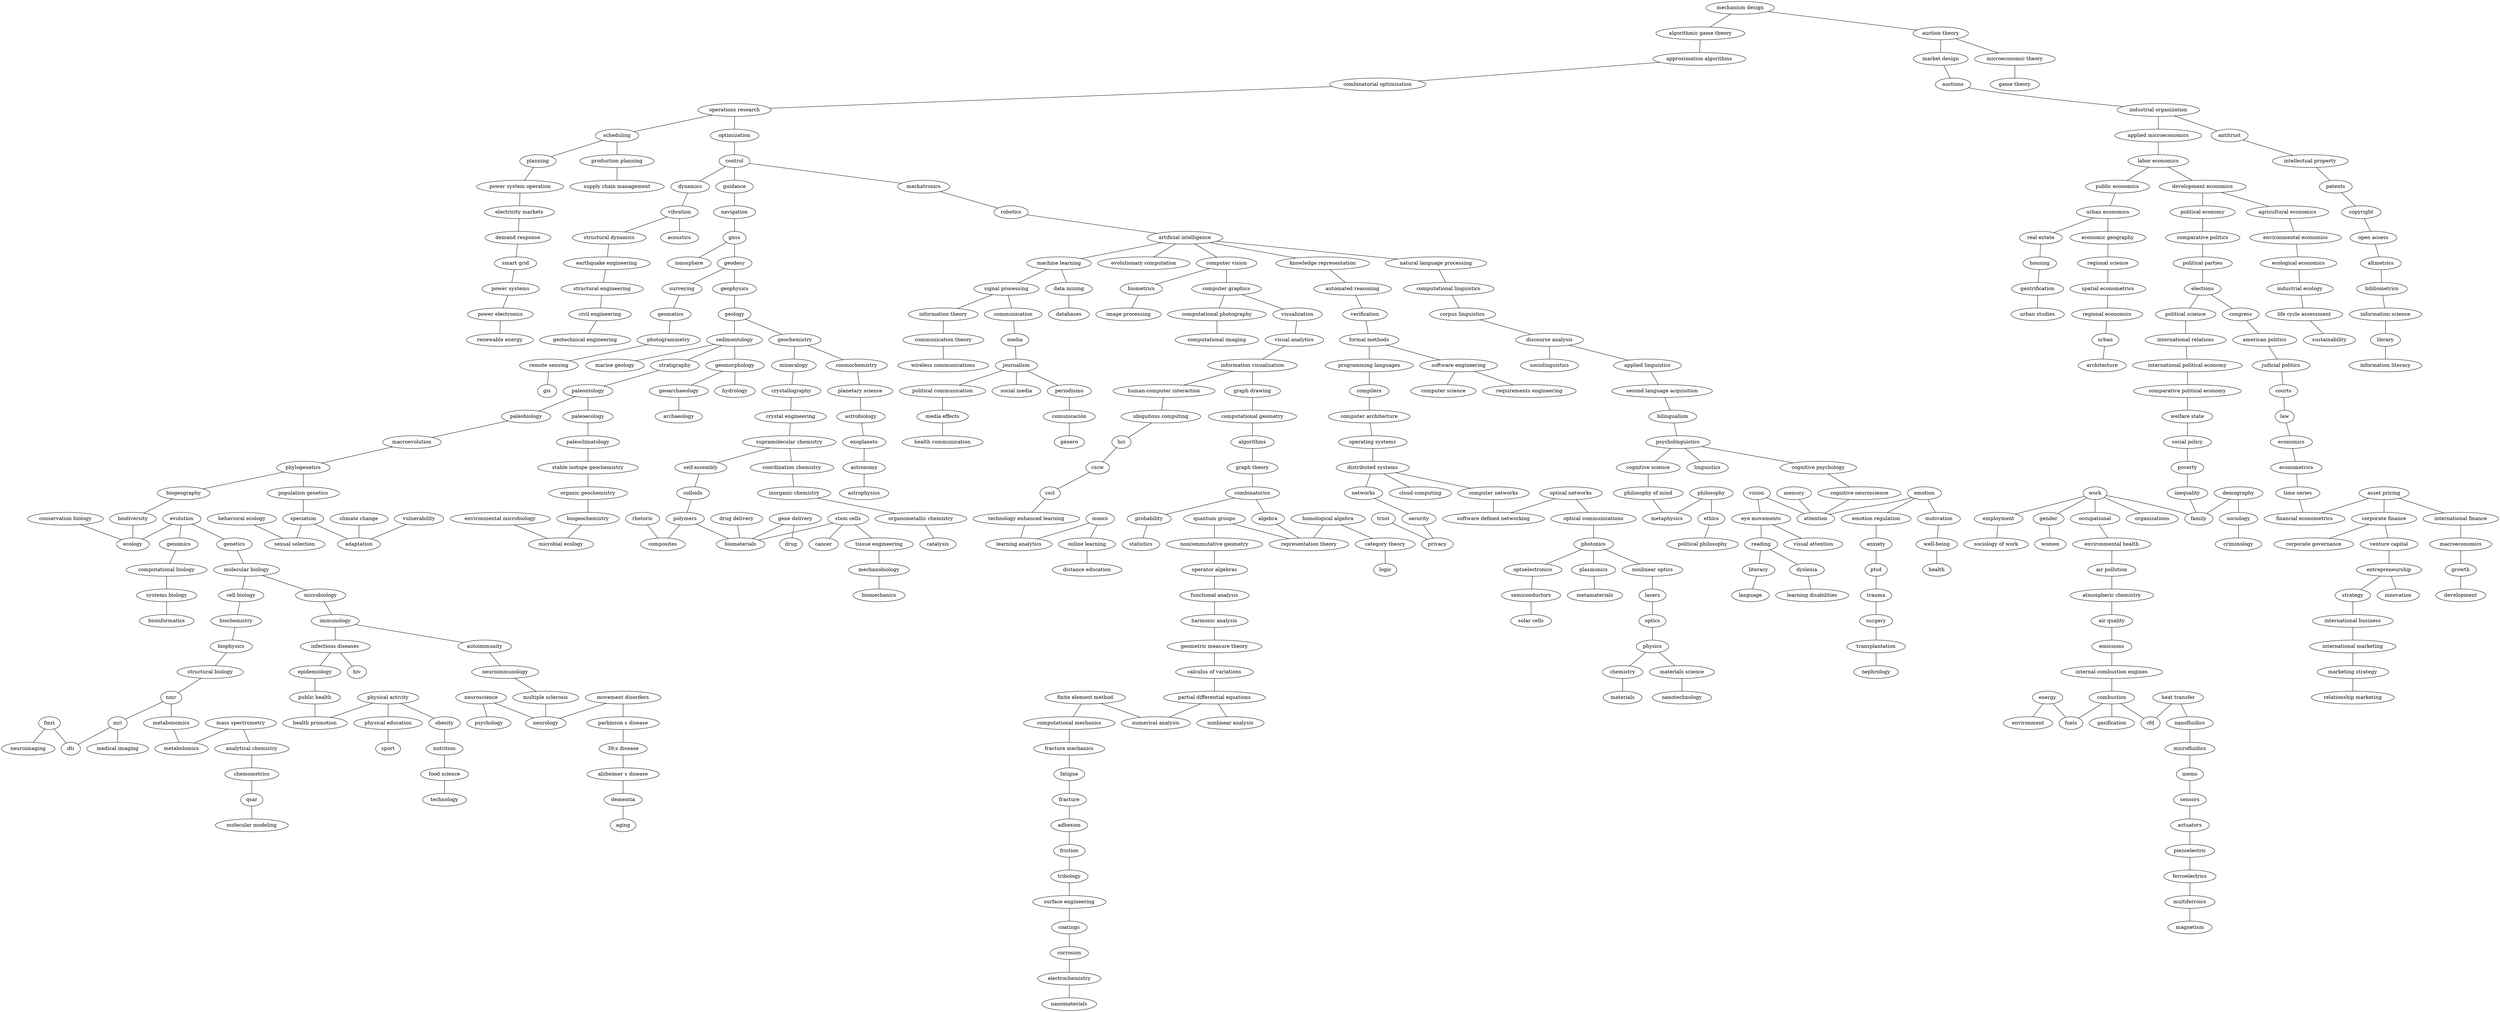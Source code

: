 strict graph "" {
	node [label="\N"];
	0	[id=0,
		label="mechanism design",
		level=1,
		pos="4001.233197640917,-4782.581958041557",
		weight=0];
	1	[id=1,
		label="algorithmic game theory",
		level=1,
		pos="3476.0779491343837,-4188.15677734774",
		weight=0];
	0 -- 1	[level=1];
	2	[id=2,
		label="auction theory",
		level=1,
		pos="4553.9042854678155,-4391.2376008313095",
		weight=0];
	0 -- 2	[level=1];
	3	[id=3,
		label="approximation algorithms",
		level=1,
		pos="2983.3636018668676,-3788.1574337322168",
		weight=0];
	1 -- 3	[level=1];
	5	[id=5,
		label="market design",
		level=1,
		pos="4765.44451218032,-4994.302869768605",
		weight=0];
	2 -- 5	[level=1];
	6	[id=6,
		label="microeconomic theory",
		level=6,
		pos="4421.4508077065975,-3871.6196054550946",
		weight=0];
	2 -- 6	[level=6];
	8	[id=8,
		label="combinatorial optimization",
		level=1,
		pos="2270.3289125825363,-3322.628336953418",
		weight=0];
	3 -- 8	[level=1];
	2049	[id=2049,
		label="optical networks",
		level=3,
		pos="-9999.978675167327,-4355.182539438693",
		weight=0];
	2266	[id=2266,
		label="optical communications",
		level=3,
		pos="-10657.073871543076,-4570.869425568409",
		weight=0];
	2049 -- 2266	[level=3];
	1866	[id=1866,
		label="software defined networking",
		level=3,
		pos="-10132.532309545735,-3046.60509107173",
		weight=0];
	2049 -- 1866	[level=3];
	12	[id=12,
		label=auctions,
		level=1,
		pos="5312.81655386813,-4512.135091688617",
		weight=0];
	5 -- 12	[level=1];
	13	[id=13,
		label="game theory",
		level=6,
		pos="4354.429233915198,-3325.58602495134",
		weight=0];
	6 -- 13	[level=6];
	4103	[id=4103,
		label="physical activity",
		level=6,
		pos="1330.7351991233631,17455.734026950613",
		weight=0];
	4192	[id=4192,
		label="physical education",
		level=6,
		pos="1121.7154951900234,18024.09613109991",
		weight=0];
	4103 -- 4192	[level=6];
	4201	[id=4201,
		label=obesity,
		level=6,
		pos="1737.605244472912,17598.73467223805",
		weight=0];
	4103 -- 4201	[level=6];
	4012	[id=4012,
		label="health promotion",
		level=5,
		pos="1631.729315290143,16919.565319835114",
		weight=0];
	4103 -- 4012	[level=6];
	16	[id=16,
		label="operations research",
		level=1,
		pos="1767.8429649667237,-2409.660798282179",
		weight=0];
	8 -- 16	[level=1];
	2058	[id=2058,
		label=philosophy,
		level=6,
		pos="-6304.735495813241,-5381.075997002373",
		weight=0];
	2275	[id=2275,
		label=ethics,
		level=7,
		pos="-6534.214598734342,-6044.281242696117",
		weight=0];
	2058 -- 2275	[level=7];
	1879	[id=1879,
		label=metaphysics,
		level=6,
		pos="-6127.383025053225,-4638.826716367789",
		weight=0];
	2058 -- 1879	[level=6];
	19	[id=19,
		label="industrial organization",
		level=1,
		pos="5276.001551965532,-3958.7720093230537",
		weight=0];
	12 -- 19	[level=1];
	26	[id=26,
		label=scheduling,
		level=5,
		pos="2313.899096862628,-2874.894756718742",
		weight=0];
	16 -- 26	[level=5];
	38	[id=38,
		label=optimization,
		level=1,
		pos="584.1503173867,-1842.5482127496873",
		weight=0];
	16 -- 38	[level=1];
	47	[id=47,
		label="applied microeconomics",
		level=1,
		pos="5854.332412902723,-4192.464740783387",
		weight=0];
	19 -- 47	[level=1];
	50	[id=50,
		label=antitrust,
		level=6,
		pos="5886.310339854487,-4024.869945763273",
		weight=0];
	19 -- 50	[level=6];
	4115	[id=4115,
		label=neuroscience,
		level=5,
		pos="87.76983139894105,17916.968337218826",
		weight=0];
	4212	[id=4212,
		label=psychology,
		level=6,
		pos="-367.92991414339616,18225.155669630898",
		weight=0];
	4115 -- 4212	[level=6];
	4019	[id=4019,
		label=neurology,
		level=5,
		pos="93.7842439031881,17268.084064387214",
		weight=0];
	4115 -- 4019	[level=5];
	4116	[id=4116,
		label="movement disorders",
		level=5,
		pos="698.0204742478729,17303.90511992114",
		weight=0];
	4217	[id=4217,
		label="parkinson s disease",
		level=6,
		pos="699.1767323550193,17852.10706124729",
		weight=0];
	4116 -- 4217	[level=6];
	4116 -- 4019	[level=5];
	54	[id=54,
		label=planning,
		level=5,
		pos="3023.1521997993445,-2978.8007968256284",
		weight=0];
	26 -- 54	[level=5];
	55	[id=55,
		label="production planning",
		level=7,
		pos="2842.546341414004,-2892.9292917879075",
		weight=0];
	26 -- 55	[level=7];
	2075	[id=2075,
		label=memory,
		level=7,
		pos="-5475.519366995937,-5286.551003674018",
		weight=0];
	1899	[id=1899,
		label=attention,
		level=5,
		pos="-4265.415270346715,-6465.007898478607",
		weight=0];
	2075 -- 1899	[level=7];
	2076	[id=2076,
		label=vision,
		level=6,
		pos="-5049.8975864306485,-5702.057804891415",
		weight=0];
	2300	[id=2300,
		label="eye movements",
		level=6,
		pos="-4892.485527464084,-6303.376767773044",
		weight=0];
	2076 -- 2300	[level=6];
	2076 -- 1899	[level=6];
	4125	[id=4125,
		label="finite element method",
		level=5,
		pos="-14851.778105234996,-4716.9946985708975",
		weight=0];
	4221	[id=4221,
		label="computational mechanics",
		level=5,
		pos="-15571.913561519266,-4667.826323703854",
		weight=0];
	4125 -- 4221	[level=5];
	4033	[id=4033,
		label="numerical analysis",
		level=5,
		pos="-13922.241307152972,-4980.2410836405725",
		weight=0];
	4125 -- 4033	[level=5];
	2080	[id=2080,
		label=emotion,
		level=6,
		pos="-3892.899787068191,-7808.928977221564",
		weight=0];
	2310	[id=2310,
		label="emotion regulation",
		level=7,
		pos="-4665.440518557661,-6619.94158674877",
		weight=0];
	2080 -- 2310	[level=7];
	2311	[id=2311,
		label=motivation,
		level=6,
		pos="-3370.0849090366796,-8635.773785053763",
		weight=0];
	2080 -- 2311	[level=6];
	2080 -- 1899	[level=6];
	62	[id=62,
		label=control,
		level=1,
		pos="-640.7768271949985,-698.1903122771213",
		weight=0];
	38 -- 62	[level=1];
	2086	[id=2086,
		label=work,
		level=3,
		pos="10778.385079571974,-8288.61064730562",
		weight=0];
	2312	[id=2312,
		label=employment,
		level=7,
		pos="11473.880014808157,-8701.340766269775",
		weight=0];
	2086 -- 2312	[level=7];
	2313	[id=2313,
		label=gender,
		level=5,
		pos="11328.861217560156,-8795.008255901415",
		weight=0];
	2086 -- 2313	[level=5];
	2314	[id=2314,
		label=occupational,
		level=3,
		pos="13282.902754629953,-11635.901125383729",
		weight=0];
	2086 -- 2314	[level=3];
	2316	[id=2316,
		label=organizations,
		level=7,
		pos="14068.903452613235,-12695.283908467374",
		weight=0];
	2086 -- 2316	[level=7];
	1907	[id=1907,
		label=family,
		level=3,
		pos="10558.73217641579,-8204.792150344745",
		weight=0];
	2086 -- 1907	[level=3];
	2089	[id=2089,
		label=demography,
		level=7,
		pos="11118.248247198506,-8141.639244701801",
		weight=0];
	2323	[id=2323,
		label=sociology,
		level=7,
		pos="11258.267998529622,-8400.738991011953",
		weight=0];
	2089 -- 2323	[level=7];
	2089 -- 1907	[level=7];
	2092	[id=2092,
		label="asset pricing",
		level=5,
		pos="15112.395045465784,-9677.33368699421",
		weight=0];
	2331	[id=2331,
		label="corporate finance",
		level=5,
		pos="15594.050093578931,-9838.846502843797",
		weight=0];
	2092 -- 2331	[level=5];
	2332	[id=2332,
		label="international finance",
		level=5,
		pos="14959.039993980135,-9046.109118526352",
		weight=0];
	2092 -- 2332	[level=5];
	1911	[id=1911,
		label="financial econometrics",
		level=4,
		pos="14672.509164112638,-10073.502180075411",
		weight=0];
	2092 -- 1911	[level=5];
	68	[id=68,
		label="labor economics",
		level=1,
		pos="5285.943724675,-4621.444743307765",
		weight=0];
	47 -- 68	[level=1];
	70	[id=70,
		label="intellectual property",
		level=7,
		pos="6697.523750907492,-4325.66325459234",
		weight=0];
	50 -- 70	[level=7];
	74	[id=74,
		label="power system operation",
		level=5,
		pos="3706.728568188004,-2960.501836946059",
		weight=0];
	54 -- 74	[level=5];
	76	[id=76,
		label="supply chain management",
		level=7,
		pos="2964.8863818445443,-2385.8648528213353",
		weight=0];
	55 -- 76	[level=7];
	2109	[id=2109,
		label="conservation biology",
		level=6,
		pos="1063.2412371677917,11699.266109037631",
		weight=0];
	1921	[id=1921,
		label=ecology,
		level=3,
		pos="503.79635989434064,11373.38768351331",
		weight=0];
	2109 -- 1921	[level=6];
	85	[id=85,
		label=dynamics,
		level=6,
		pos="137.270069093517,-710.8747979779531",
		weight=0];
	62 -- 85	[level=6];
	90	[id=90,
		label=guidance,
		level=1,
		pos="-344.9548814899458,140.45817149063248",
		weight=0];
	62 -- 90	[level=1];
	93	[id=93,
		label=mechatronics,
		level=1,
		pos="-1679.1680118508261,-182.37854308200474",
		weight=0];
	62 -- 93	[level=1];
	2112	[id=2112,
		label=evolution,
		level=3,
		pos="240.02105867826265,12342.070368294348",
		weight=0];
	2365	[id=2365,
		label=genomics,
		level=5,
		pos="1099.4118822386185,12683.795194230584",
		weight=0];
	2112 -- 2365	[level=5];
	2370	[id=2370,
		label=genetics,
		level=4,
		pos="332.8400429263661,13116.98177453909",
		weight=0];
	2112 -- 2370	[level=4];
	2112 -- 1921	[level=3];
	96	[id=96,
		label="public economics",
		level=5,
		pos="5998.948742399961,-5932.188293529201",
		weight=0];
	68 -- 96	[level=5];
	104	[id=104,
		label="development economics",
		level=1,
		pos="6588.051414400336,-5907.0850216609715",
		weight=0];
	68 -- 104	[level=1];
	4164	[id=4164,
		label=energy,
		level=5,
		pos="15944.355244125152,-14554.759842847809",
		weight=0];
	4253	[id=4253,
		label=environment,
		level=6,
		pos="16124.288145814586,-15072.081154325038",
		weight=0];
	4164 -- 4253	[level=6];
	4075	[id=4075,
		label=fuels,
		level=5,
		pos="15534.162143773867,-14052.86868432225",
		weight=0];
	4164 -- 4075	[level=5];
	109	[id=109,
		label=patents,
		level=7,
		pos="7413.198603922254,-4772.208167516232",
		weight=0];
	70 -- 109	[level=7];
	4166	[id=4166,
		label="heat transfer",
		level=6,
		pos="15270.772939743854,-13018.234600147603",
		weight=0];
	4269	[id=4269,
		label=nanofluidics,
		level=6,
		pos="15989.541782942288,-13702.545534041948",
		weight=0];
	4166 -- 4269	[level=6];
	4077	[id=4077,
		label=cfd,
		level=6,
		pos="14812.455193332378,-12539.812588058101",
		weight=0];
	4166 -- 4077	[level=6];
	111	[id=111,
		label="electricity markets",
		level=5,
		pos="4355.202460875469,-2871.5048115197533",
		weight=0];
	74 -- 111	[level=5];
	2127	[id=2127,
		label="behavioral ecology",
		level=7,
		pos="-1201.5661728439645,12382.082295310682",
		weight=0];
	1932	[id=1932,
		label="sexual selection",
		level=7,
		pos="-1103.0401570720508,11816.211000896152",
		weight=0];
	2127 -- 1932	[level=7];
	2132	[id=2132,
		label="climate change",
		level=5,
		pos="-1501.1720983291461,12756.20014158055",
		weight=0];
	1936	[id=1936,
		label=adaptation,
		level=5,
		pos="-1382.2774055561035,12038.689222543906",
		weight=0];
	2132 -- 1936	[level=5];
	128	[id=128,
		label=vibration,
		level=6,
		pos="812.2517520419269,-621.8037932388218",
		weight=0];
	85 -- 128	[level=6];
	2133	[id=2133,
		label=vulnerability,
		level=7,
		pos="-1477.0416249561715,12552.636368903122",
		weight=0];
	2133 -- 1936	[level=7];
	4185	[id=4185,
		label=fmri,
		level=7,
		pos="5368.819199983909,14264.77314876248",
		weight=0];
	4291	[id=4291,
		label=neuroimaging,
		level=7,
		pos="4964.484427418866,15222.942915402156",
		weight=0];
	4185 -- 4291	[level=7];
	4091	[id=4091,
		label=dti,
		level=7,
		pos="5647.483623532522,13650.066696305288",
		weight=0];
	4185 -- 4091	[level=7];
	130	[id=130,
		label=navigation,
		level=1,
		pos="-156.91488308298335,962.7135053609355",
		weight=0];
	90 -- 130	[level=1];
	4186	[id=4186,
		label="mass spectrometry",
		level=6,
		pos="4900.773947699084,15538.550329929396",
		weight=0];
	4303	[id=4303,
		label="analytical chemistry",
		level=6,
		pos="4856.605027035221,16184.815585720373",
		weight=0];
	4186 -- 4303	[level=6];
	4095	[id=4095,
		label=metabolomics,
		level=6,
		pos="4941.773593418994,14814.79230157225",
		weight=0];
	4186 -- 4095	[level=6];
	133	[id=133,
		label=robotics,
		level=1,
		pos="-2605.7803350508557,277.5550017345471",
		weight=0];
	93 -- 133	[level=1];
	2143	[id=2143,
		label="environmental microbiology",
		level=7,
		pos="4757.973321674796,6794.463913702269",
		weight=0];
	1942	[id=1942,
		label="microbial ecology",
		level=7,
		pos="4021.4107631401766,7023.105345211194",
		weight=0];
	2143 -- 1942	[level=7];
	136	[id=136,
		label="urban economics",
		level=5,
		pos="6380.86866334211,-6880.298044329409",
		weight=0];
	96 -- 136	[level=5];
	4307	[id=4307,
		label=sport,
		level=6,
		pos="911.341183753208,18512.7054833942",
		weight=0];
	4192 -- 4307	[level=6];
	150	[id=150,
		label="political economy",
		level=1,
		pos="7247.239265405034,-6628.831841778508",
		weight=0];
	104 -- 150	[level=1];
	152	[id=152,
		label="agricultural economics",
		level=4,
		pos="7287.998754404202,-5970.715707353713",
		weight=0];
	104 -- 152	[level=4];
	4323	[id=4323,
		label=nutrition,
		level=6,
		pos="1302.2201655891417,18629.821021285403",
		weight=0];
	4201 -- 4323	[level=6];
	155	[id=155,
		label=copyright,
		level=7,
		pos="8122.28911283271,-5184.904312559973",
		weight=0];
	109 -- 155	[level=7];
	157	[id=157,
		label="demand response",
		level=6,
		pos="4954.852463392959,-2737.071741789497",
		weight=0];
	111 -- 157	[level=6];
	2168	[id=2168,
		label=rhetoric,
		level=6,
		pos="-4037.8327731585114,8590.49622298237",
		weight=0];
	1966	[id=1966,
		label=composites,
		level=6,
		pos="-4492.846548976159,8716.084288136624",
		weight=0];
	2168 -- 1966	[level=6];
	4345	[id=4345,
		label="39;s disease",
		level=6,
		pos="1048.6685380603794,18193.747535106086",
		weight=0];
	4217 -- 4345	[level=6];
	4352	[id=4352,
		label="fracture mechanics",
		level=5,
		pos="-16344.539034733374,-4474.726262265118",
		weight=0];
	4221 -- 4352	[level=5];
	168	[id=168,
		label="structural dynamics",
		level=7,
		pos="1478.939610547438,-470.44035020894216",
		weight=0];
	128 -- 168	[level=7];
	170	[id=170,
		label=acoustics,
		level=6,
		pos="1213.4069785333684,-241.3038900492833",
		weight=0];
	128 -- 170	[level=6];
	173	[id=173,
		label=gnss,
		level=1,
		pos="-55.684570088452006,1924.942217769017",
		weight=0];
	130 -- 173	[level=1];
	2178	[id=2178,
		label="gene delivery",
		level=7,
		pos="-4453.217351365278,9279.099783472057",
		weight=0];
	2427	[id=2427,
		label=drug,
		level=7,
		pos="-3905.279977171547,8790.873189701033",
		weight=0];
	2178 -- 2427	[level=7];
	1967	[id=1967,
		label=biomaterials,
		level=4,
		pos="-4981.819731684955,9787.941680708564",
		weight=0];
	2178 -- 1967	[level=7];
	2180	[id=2180,
		label="drug delivery",
		level=6,
		pos="-5697.243708333353,10653.29491732589",
		weight=0];
	2180 -- 1967	[level=6];
	192	[id=192,
		label="artificial intelligence",
		level=1,
		pos="-4666.470842498278,1476.969822845116",
		weight=0];
	133 -- 192	[level=1];
	2183	[id=2183,
		label="stem cells",
		level=5,
		pos="-5582.715138738062,10744.199166554119",
		weight=0];
	2441	[id=2441,
		label=cancer,
		level=5,
		pos="-6234.908032851759,11975.244500341796",
		weight=0];
	2183 -- 2441	[level=5];
	2449	[id=2449,
		label="tissue engineering",
		level=5,
		pos="-6383.476308143563,11815.381854212625",
		weight=0];
	2183 -- 2449	[level=5];
	2183 -- 1967	[level=5];
	202	[id=202,
		label="real estate",
		level=7,
		pos="7108.332849450344,-8020.174582146501",
		weight=0];
	136 -- 202	[level=7];
	205	[id=205,
		label="economic geography",
		level=5,
		pos="5667.869904137685,-6248.012645929434",
		weight=0];
	136 -- 205	[level=5];
	212	[id=212,
		label="comparative politics",
		level=1,
		pos="7844.005864092203,-7285.712201139721",
		weight=0];
	150 -- 212	[level=1];
	218	[id=218,
		label="environmental economics",
		level=4,
		pos="7935.038264606052,-5879.482726335994",
		weight=0];
	152 -- 218	[level=4];
	222	[id=222,
		label="open access",
		level=7,
		pos="8744.788305714676,-5545.944425799468",
		weight=0];
	155 -- 222	[level=7];
	223	[id=223,
		label="smart grid",
		level=6,
		pos="5480.874002798889,-2453.898343585738",
		weight=0];
	157 -- 223	[level=6];
	236	[id=236,
		label="earthquake engineering",
		level=7,
		pos="2128.4235467094086,-142.2400105249347",
		weight=0];
	168 -- 236	[level=7];
	245	[id=245,
		label=ionosphere,
		level=7,
		pos="497.0855343590515,1615.7532099782547",
		weight=0];
	173 -- 245	[level=7];
	246	[id=246,
		label=geodesy,
		level=1,
		pos="-132.36554335432362,2899.303750542191",
		weight=0];
	173 -- 246	[level=1];
	4400	[id=4400,
		label=microfluidics,
		level=6,
		pos="16891.5570580005,-14785.571016229525",
		weight=0];
	4269 -- 4400	[level=6];
	2225	[id=2225,
		label=moocs,
		level=7,
		pos="-11126.03871735204,-864.3833143172036",
		weight=0];
	2477	[id=2477,
		label="online learning",
		level=7,
		pos="-11629.38778162257,-701.953180786356",
		weight=0];
	2225 -- 2477	[level=7];
	2013	[id=2013,
		label="learning analytics",
		level=7,
		pos="-10630.731128566647,-1047.4914514960776",
		weight=0];
	2225 -- 2013	[level=7];
	260	[id=260,
		label="machine learning",
		level=5,
		pos="-5122.256332826087,1844.1944488070858",
		weight=0];
	192 -- 260	[level=5];
	261	[id=261,
		label="evolutionary computation",
		level=7,
		pos="-5121.262532046582,1521.0419392117026",
		weight=0];
	192 -- 261	[level=7];
	262	[id=262,
		label="computer vision",
		level=3,
		pos="-5388.256513409172,1002.694681691958",
		weight=0];
	192 -- 262	[level=3];
	268	[id=268,
		label="knowledge representation",
		level=1,
		pos="-4734.41038137324,285.5283902288983",
		weight=0];
	192 -- 268	[level=1];
	269	[id=269,
		label="natural language processing",
		level=5,
		pos="-1698.3806615731696,-3263.421843141859",
		weight=0];
	192 -- 269	[level=5];
	2242	[id=2242,
		label="quantum groups",
		level=5,
		pos="-10064.967130652385,-2781.4199079311784",
		weight=0];
	2485	[id=2485,
		label="noncommutative geometry",
		level=5,
		pos="-10521.406323769796,-3335.593768221792",
		weight=0];
	2242 -- 2485	[level=5];
	2023	[id=2023,
		label="representation theory",
		level=5,
		pos="-9332.280999614726,-2857.989063624565",
		weight=0];
	2242 -- 2023	[level=5];
	2243	[id=2243,
		label="homological algebra",
		level=6,
		pos="-9864.833792966125,-2845.6195669082317",
		weight=0];
	2487	[id=2487,
		label="category theory",
		level=6,
		pos="-10357.402287565488,-3200.7377305747195",
		weight=0];
	2243 -- 2487	[level=6];
	2243 -- 2023	[level=6];
	2248	[id=2248,
		label=trust,
		level=7,
		pos="-7792.794606868114,-7828.15977753535",
		weight=0];
	2030	[id=2030,
		label=privacy,
		level=7,
		pos="-7888.900414691603,-7130.904144845624",
		weight=0];
	2248 -- 2030	[level=7];
	275	[id=275,
		label=housing,
		level=7,
		pos="7609.104499892092,-8928.606747956224",
		weight=0];
	202 -- 275	[level=7];
	276	[id=276,
		label="regional science",
		level=6,
		pos="6154.91923143735,-7164.822451386095",
		weight=0];
	205 -- 276	[level=6];
	4460	[id=4460,
		label=chemometrics,
		level=7,
		pos="5092.578518514463,16736.765911515664",
		weight=0];
	4303 -- 4460	[level=7];
	290	[id=290,
		label="political parties",
		level=1,
		pos="8527.674479941164,-7501.955723366721",
		weight=0];
	212 -- 290	[level=1];
	299	[id=299,
		label="ecological economics",
		level=5,
		pos="8520.855711843176,-5961.3264901754455",
		weight=0];
	218 -- 299	[level=5];
	2505	[id=2505,
		label=photonics,
		level=4,
		pos="-11335.237863455148,-4689.53826639143",
		weight=0];
	2266 -- 2505	[level=4];
	303	[id=303,
		label=altmetrics,
		level=7,
		pos="9417.746664211878,-5964.223588381479",
		weight=0];
	222 -- 303	[level=7];
	310	[id=310,
		label="power systems",
		level=6,
		pos="5428.145090211656,-1755.5413534815928",
		weight=0];
	223 -- 310	[level=6];
	2517	[id=2517,
		label="political philosophy",
		level=7,
		pos="-6210.539966841487,-6609.685211555281",
		weight=0];
	2275 -- 2517	[level=7];
	4486	[id=4486,
		label="food science",
		level=6,
		pos="1893.2852830172242,18852.69958166414",
		weight=0];
	4323 -- 4486	[level=6];
	323	[id=323,
		label="structural engineering",
		level=7,
		pos="2242.4171918013285,477.6177352815041",
		weight=0];
	236 -- 323	[level=7];
	336	[id=336,
		label=surveying,
		level=5,
		pos="491.08339084991167,2974.1102154380847",
		weight=0];
	246 -- 336	[level=5];
	339	[id=339,
		label=geophysics,
		level=2,
		pos="-392.7495146694282,3845.949592253614",
		weight=0];
	246 -- 339	[level=2];
	4499	[id=4499,
		label="alzheimer s disease",
		level=6,
		pos="552.4708026451422,18748.00667547578",
		weight=0];
	4345 -- 4499	[level=6];
	2547	[id=2547,
		label=reading,
		level=6,
		pos="-5337.55825466931,-6816.685140627408",
		weight=0];
	2300 -- 2547	[level=6];
	2549	[id=2549,
		label="visual attention",
		level=7,
		pos="-5185.703922475317,-6749.308605823866",
		weight=0];
	2300 -- 2549	[level=7];
	4505	[id=4505,
		label=fatigue,
		level=5,
		pos="-17012.627666014392,-4129.871640076457",
		weight=0];
	4352 -- 4505	[level=5];
	343	[id=343,
		label="signal processing",
		level=5,
		pos="-5672.715771329036,2293.884951292083",
		weight=0];
	260 -- 343	[level=5];
	349	[id=349,
		label="data mining",
		level=6,
		pos="-5886.459962565952,2074.797965854062",
		weight=0];
	260 -- 349	[level=6];
	358	[id=358,
		label=biometrics,
		level=5,
		pos="-5966.217343741203,1444.1644191123344",
		weight=0];
	262 -- 358	[level=5];
	368	[id=368,
		label="computer graphics",
		level=3,
		pos="-5979.419539820816,431.2105256452054",
		weight=0];
	262 -- 368	[level=3];
	2554	[id=2554,
		label=anxiety,
		level=7,
		pos="-4373.3754798933,-7586.7389104783715",
		weight=0];
	2310 -- 2554	[level=7];
	2561	[id=2561,
		label="sociology of work",
		level=7,
		pos="12166.586637239712,-9148.53530307858",
		weight=0];
	2312 -- 2561	[level=7];
	2577	[id=2577,
		label=women,
		level=7,
		pos="11664.406173334637,-8825.092826157892",
		weight=0];
	2313 -- 2577	[level=7];
	2557	[id=2557,
		label="well-being",
		level=6,
		pos="-2923.3077657773415,-9335.17528060168",
		weight=0];
	2311 -- 2557	[level=6];
	2582	[id=2582,
		label="environmental health",
		level=3,
		pos="15071.743063883783,-13988.237265612323",
		weight=0];
	2314 -- 2582	[level=3];
	381	[id=381,
		label="automated reasoning",
		level=2,
		pos="-4916.358448223434,-464.77854417821237",
		weight=0];
	268 -- 381	[level=2];
	388	[id=388,
		label="computational linguistics",
		level=5,
		pos="975.375065398538,-7448.869629559792",
		weight=0];
	269 -- 388	[level=5];
	395	[id=395,
		label=gentrification,
		level=7,
		pos="8274.142408511125,-9896.39104367236",
		weight=0];
	275 -- 395	[level=7];
	400	[id=400,
		label="spatial econometrics",
		level=6,
		pos="6549.892915589796,-7941.650084046129",
		weight=0];
	276 -- 400	[level=6];
	2595	[id=2595,
		label=criminology,
		level=7,
		pos="12685.99309992167,-9305.919560902907",
		weight=0];
	2323 -- 2595	[level=7];
	2608	[id=2608,
		label="corporate governance",
		level=7,
		pos="15799.563918616801,-9338.342294922908",
		weight=0];
	2331 -- 2608	[level=7];
	2609	[id=2609,
		label="venture capital",
		level=5,
		pos="15283.475344821563,-9106.971068879073",
		weight=0];
	2331 -- 2609	[level=5];
	2610	[id=2610,
		label=macroeconomics,
		level=5,
		pos="14794.339908434311,-8461.378052488979",
		weight=0];
	2332 -- 2610	[level=5];
	419	[id=419,
		label=elections,
		level=1,
		pos="9225.728914429585,-7172.202678230901",
		weight=0];
	290 -- 419	[level=1];
	428	[id=428,
		label="industrial ecology",
		level=5,
		pos="9055.719091249013,-6196.058039086919",
		weight=0];
	299 -- 428	[level=5];
	431	[id=431,
		label=bibliometrics,
		level=7,
		pos="10028.00270740245,-6322.806918750817",
		weight=0];
	303 -- 431	[level=7];
	4555	[id=4555,
		label=mems,
		level=7,
		pos="17893.072587508464,-16215.435955755405",
		weight=0];
	4400 -- 4555	[level=7];
	433	[id=433,
		label="power electronics",
		level=6,
		pos="5235.049892120367,-780.4993947183775",
		weight=0];
	310 -- 433	[level=6];
	2635	[id=2635,
		label="computational biology",
		level=5,
		pos="2046.8763928931385,12383.078588723278",
		weight=0];
	2365 -- 2635	[level=5];
	2644	[id=2644,
		label="molecular biology",
		level=4,
		pos="345.50931352399266,13886.473812800474",
		weight=0];
	2370 -- 2644	[level=4];
	441	[id=441,
		label="civil engineering",
		level=7,
		pos="2235.8737814947035,1078.21285182613",
		weight=0];
	323 -- 441	[level=7];
	451	[id=451,
		label=geomatics,
		level=5,
		pos="1089.0157831384995,3132.794173024167",
		weight=0];
	336 -- 451	[level=5];
	456	[id=456,
		label=geology,
		level=2,
		pos="-747.7349664993219,4885.008276156704",
		weight=0];
	339 -- 456	[level=2];
	461	[id=461,
		label="information theory",
		level=6,
		pos="-6042.758819746669,2840.0902581656605",
		weight=0];
	343 -- 461	[level=6];
	468	[id=468,
		label=communication,
		level=6,
		pos="-6243.736839731317,2672.2077759240833",
		weight=0];
	343 -- 468	[level=6];
	477	[id=477,
		label=databases,
		level=7,
		pos="-6567.395877415846,2284.9231063476254",
		weight=0];
	349 -- 477	[level=7];
	492	[id=492,
		label="image processing",
		level=5,
		pos="-6399.52620933725,1290.829406174578",
		weight=0];
	358 -- 492	[level=5];
	4593	[id=4593,
		label=qsar,
		level=7,
		pos="6093.181242363408,16330.706487090949",
		weight=0];
	4460 -- 4593	[level=7];
	503	[id=503,
		label="computational photography",
		level=7,
		pos="-6395.248749819622,756.7992009741134",
		weight=0];
	368 -- 503	[level=7];
	505	[id=505,
		label=visualization,
		level=3,
		pos="-6603.57712014237,387.5964950763263",
		weight=0];
	368 -- 505	[level=3];
	531	[id=531,
		label=verification,
		level=2,
		pos="-5531.920403680388,-1061.868359473305",
		weight=0];
	381 -- 531	[level=2];
	535	[id=535,
		label="corpus linguistics",
		level=5,
		pos="-1958.507478862956,-4206.385095555963",
		weight=0];
	388 -- 535	[level=5];
	4616	[id=4616,
		label=technology,
		level=6,
		pos="2441.2135873288257,18866.539501779822",
		weight=0];
	4486 -- 4616	[level=6];
	543	[id=543,
		label="urban studies",
		level=7,
		pos="8936.446297392711,-10873.131787535256",
		weight=0];
	395 -- 543	[level=7];
	544	[id=544,
		label="regional economics",
		level=6,
		pos="6947.597038338496,-8738.642375810876",
		weight=0];
	400 -- 544	[level=6];
	2700	[id=2700,
		label=mechanobiology,
		level=5,
		pos="-7113.615304116394,12500.331315851605",
		weight=0];
	2449 -- 2700	[level=5];
	4626	[id=4626,
		label=dementia,
		level=6,
		pos="723.5101839004826,19457.33204989596",
		weight=0];
	4499 -- 4626	[level=6];
	4629	[id=4629,
		label=fracture,
		level=5,
		pos="-17236.917481060565,-4895.77094299582",
		weight=0];
	4505 -- 4629	[level=5];
	553	[id=553,
		label="political science",
		level=2,
		pos="8811.330527985341,-7435.208359279568",
		weight=0];
	419 -- 553	[level=2];
	556	[id=556,
		label=congress,
		level=2,
		pos="9593.525398583752,-7800.410371729536",
		weight=0];
	419 -- 556	[level=2];
	563	[id=563,
		label="life cycle assessment",
		level=5,
		pos="9487.838266140076,-6605.979732325696",
		weight=0];
	428 -- 563	[level=5];
	2728	[id=2728,
		label="distance education",
		level=7,
		pos="-12144.289984812242,-580.9639467694357",
		weight=0];
	2477 -- 2728	[level=7];
	566	[id=566,
		label="information science",
		level=7,
		pos="10678.929826418635,-6670.339617441979",
		weight=0];
	431 -- 566	[level=7];
	591	[id=591,
		label="renewable energy",
		level=6,
		pos="5825.7599927514975,-1657.8783333285235",
		weight=0];
	433 -- 591	[level=6];
	2736	[id=2736,
		label="operator algebras",
		level=5,
		pos="-11060.655958713834,-3541.787249053013",
		weight=0];
	2485 -- 2736	[level=5];
	2738	[id=2738,
		label=logic,
		level=6,
		pos="-10417.615531240632,-3815.982472120459",
		weight=0];
	2487 -- 2738	[level=6];
	598	[id=598,
		label="geotechnical engineering",
		level=7,
		pos="2229.89572066155,1647.518871508766",
		weight=0];
	441 -- 598	[level=7];
	616	[id=616,
		label=photogrammetry,
		level=5,
		pos="1691.339677096793,3370.8462970649634",
		weight=0];
	451 -- 616	[level=5];
	618	[id=618,
		label=sedimentology,
		level=2,
		pos="-1309.812896630042,6262.828834461218",
		weight=0];
	456 -- 618	[level=2];
	621	[id=621,
		label=geochemistry,
		level=2,
		pos="-1395.592968214804,5304.9599444928745",
		weight=0];
	456 -- 621	[level=2];
	2750	[id=2750,
		label=optoelectronics,
		level=7,
		pos="-11783.280792937183,-4281.545332008173",
		weight=0];
	2505 -- 2750	[level=7];
	2755	[id=2755,
		label=plasmonics,
		level=7,
		pos="-11979.916822813928,-4538.667272923286",
		weight=0];
	2505 -- 2755	[level=7];
	2756	[id=2756,
		label="nonlinear optics",
		level=4,
		pos="-10170.653502429335,-7409.94961734119",
		weight=0];
	2505 -- 2756	[level=4];
	4654	[id=4654,
		label=sensors,
		level=7,
		pos="18695.200424082792,-17341.50475266299",
		weight=0];
	4555 -- 4654	[level=7];
	635	[id=635,
		label="communication theory",
		level=6,
		pos="-6634.916611757979,2783.744172604455",
		weight=0];
	461 -- 635	[level=6];
	640	[id=640,
		label=media,
		level=6,
		pos="-6744.835953080348,2659.8206781777344",
		weight=0];
	468 -- 640	[level=6];
	4689	[id=4689,
		label="molecular modeling",
		level=7,
		pos="6825.926152962411,16050.568690026677",
		weight=0];
	4593 -- 4689	[level=7];
	2792	[id=2792,
		label=literacy,
		level=6,
		pos="-5719.558508892443,-6856.047992272476",
		weight=0];
	2547 -- 2792	[level=6];
	2795	[id=2795,
		label=dyslexia,
		level=7,
		pos="-5552.941061602929,-7201.8034329490065",
		weight=0];
	2547 -- 2795	[level=7];
	687	[id=687,
		label="computational imaging",
		level=7,
		pos="-6926.913737170045,740.9953132220887",
		weight=0];
	503 -- 687	[level=7];
	690	[id=690,
		label="visual analytics",
		level=3,
		pos="-6984.041541015335,-111.08952525926627",
		weight=0];
	505 -- 690	[level=3];
	2806	[id=2806,
		label=ptsd,
		level=7,
		pos="-4471.142539738495,-8113.187031003901",
		weight=0];
	2554 -- 2806	[level=7];
	2810	[id=2810,
		label=health,
		level=6,
		pos="-2573.6366294030727,-9958.696173721533",
		weight=0];
	2557 -- 2810	[level=6];
	4707	[id=4707,
		label=aging,
		level=6,
		pos="1300.5231619938363,19758.455095380003",
		weight=0];
	4626 -- 4707	[level=6];
	708	[id=708,
		label="formal methods",
		level=2,
		pos="-6164.303373694223,-1628.0984201044414",
		weight=0];
	531 -- 708	[level=2];
	4717	[id=4717,
		label=adhesion,
		level=5,
		pos="-17585.553788985322,-5484.720184748182",
		weight=0];
	4629 -- 4717	[level=5];
	2838	[id=2838,
		label="air pollution",
		level=4,
		pos="14465.606767244513,-13190.720661828758",
		weight=0];
	2582 -- 2838	[level=4];
	713	[id=713,
		label="discourse analysis",
		level=5,
		pos="-3010.303614561702,-3868.0411345874786",
		weight=0];
	535 -- 713	[level=5];
	718	[id=718,
		label=urban,
		level=6,
		pos="7280.5754799776105,-9410.706328686883",
		weight=0];
	544 -- 718	[level=6];
	726	[id=726,
		label="international relations",
		level=2,
		pos="9906.721050506716,-8469.88920546566",
		weight=0];
	553 -- 726	[level=2];
	729	[id=729,
		label="american politics",
		level=3,
		pos="10057.039445082033,-8357.802891496092",
		weight=0];
	556 -- 729	[level=3];
	4726	[id=4726,
		label=actuators,
		level=7,
		pos="19387.703465564082,-18307.978019412472",
		weight=0];
	4654 -- 4726	[level=7];
	2873	[id=2873,
		label=entrepreneurship,
		level=5,
		pos="15309.910019218007,-8329.097932041814",
		weight=0];
	2609 -- 2873	[level=5];
	2884	[id=2884,
		label=growth,
		level=5,
		pos="14727.821445180645,-7673.037799071115",
		weight=0];
	2610 -- 2884	[level=5];
	730	[id=730,
		label=sustainability,
		level=5,
		pos="9951.485263068298,-6955.962805208857",
		weight=0];
	563 -- 730	[level=5];
	734	[id=734,
		label=library,
		level=7,
		pos="11302.150080362346,-6972.606112531204",
		weight=0];
	566 -- 734	[level=7];
	2905	[id=2905,
		label="systems biology",
		level=5,
		pos="2793.688260956091,11969.6870124954",
		weight=0];
	2635 -- 2905	[level=5];
	2912	[id=2912,
		label="cell biology",
		level=5,
		pos="929.4969579816557,13965.525322083633",
		weight=0];
	2644 -- 2912	[level=5];
	2917	[id=2917,
		label=microbiology,
		level=4,
		pos="36.58255912839377,14565.924670403407",
		weight=0];
	2644 -- 2917	[level=4];
	763	[id=763,
		label="remote sensing",
		level=5,
		pos="2190.713015085318,3736.959846627725",
		weight=0];
	616 -- 763	[level=5];
	767	[id=767,
		label="marine geology",
		level=7,
		pos="-828.2240443074347,6388.283373840915",
		weight=0];
	618 -- 767	[level=7];
	772	[id=772,
		label=stratigraphy,
		level=2,
		pos="-751.0217180578511,6821.005604311853",
		weight=0];
	618 -- 772	[level=2];
	773	[id=773,
		label=geomorphology,
		level=6,
		pos="-2413.800469737179,7573.27920042218",
		weight=0];
	618 -- 773	[level=6];
	774	[id=774,
		label=mineralogy,
		level=3,
		pos="-1951.0358708345348,5918.641428123369",
		weight=0];
	621 -- 774	[level=3];
	779	[id=779,
		label=cosmochemistry,
		level=5,
		pos="-1907.133242531326,5334.63586752004",
		weight=0];
	621 -- 779	[level=5];
	4757	[id=4757,
		label=friction,
		level=5,
		pos="-17933.521554874616,-6039.805707109764",
		weight=0];
	4717 -- 4757	[level=5];
	4761	[id=4761,
		label=piezoelectric,
		level=7,
		pos="19998.10429867809,-19166.787937641875",
		weight=0];
	4726 -- 4761	[level=7];
	788	[id=788,
		label="wireless communications",
		level=6,
		pos="-7124.568557799537,3105.8780665233166",
		weight=0];
	635 -- 788	[level=6];
	790	[id=790,
		label=journalism,
		level=6,
		pos="-7287.840573120238,2827.6102118310228",
		weight=0];
	640 -- 790	[level=6];
	2979	[id=2979,
		label=biomechanics,
		level=5,
		pos="-7376.955807015762,13102.94853972104",
		weight=0];
	2700 -- 2979	[level=5];
	4788	[id=4788,
		label=tribology,
		level=5,
		pos="-18278.143244269242,-6552.906592401493",
		weight=0];
	4757 -- 4788	[level=5];
	4795	[id=4795,
		label=ferroelectrics,
		level=7,
		pos="20633.073862070785,-19970.861028294203",
		weight=0];
	4761 -- 4795	[level=7];
	2991	[id=2991,
		label="functional analysis",
		level=5,
		pos="-11565.264497552163,-3838.2379062242867",
		weight=0];
	2736 -- 2991	[level=5];
	812	[id=812,
		label="information visualization",
		level=4,
		pos="-7537.3784965575205,127.85730854621575",
		weight=0];
	690 -- 812	[level=4];
	4831	[id=4831,
		label="surface engineering",
		level=6,
		pos="-18803.706044389928,-6822.061489633025",
		weight=0];
	4788 -- 4831	[level=6];
	4844	[id=4844,
		label=multiferroics,
		level=7,
		pos="21486.698776330064,-20786.17765008318",
		weight=0];
	4795 -- 4844	[level=7];
	3005	[id=3005,
		label=semiconductors,
		level=7,
		pos="-12522.424132921298,-4823.24350344851",
		weight=0];
	2750 -- 3005	[level=7];
	3017	[id=3017,
		label=metamaterials,
		level=7,
		pos="-11972.68272037303,-5513.822348143798",
		weight=0];
	2755 -- 3017	[level=7];
	828	[id=828,
		label="programming languages",
		level=2,
		pos="-6885.804986468655,-1752.0794311590848",
		weight=0];
	708 -- 828	[level=2];
	830	[id=830,
		label="software engineering",
		level=6,
		pos="-6480.155030468441,-2256.5845486692915",
		weight=0];
	708 -- 830	[level=6];
	3023	[id=3023,
		label=lasers,
		level=4,
		pos="-10654.258825649238,-7949.1961553630435",
		weight=0];
	2756 -- 3023	[level=4];
	835	[id=835,
		label=sociolinguistics,
		level=7,
		pos="-3174.1630643648973,-3306.3515802341562",
		weight=0];
	713 -- 835	[level=7];
	838	[id=838,
		label="applied linguistics",
		level=5,
		pos="-3964.9518704428274,-3444.509151490717",
		weight=0];
	713 -- 838	[level=5];
	844	[id=844,
		label=architecture,
		level=6,
		pos="7611.064516638886,-10117.534136605842",
		weight=0];
	718 -- 844	[level=6];
	857	[id=857,
		label="international political economy",
		level=2,
		pos="11890.058986967233,-10993.439138063315",
		weight=0];
	726 -- 857	[level=2];
	868	[id=868,
		label="judicial politics",
		level=3,
		pos="10489.617769193905,-7803.246878888981",
		weight=0];
	729 -- 868	[level=3];
	874	[id=874,
		label="information literacy",
		level=7,
		pos="11896.487933132203,-7229.33913805938",
		weight=0];
	734 -- 874	[level=7];
	4869	[id=4869,
		label=coatings,
		level=6,
		pos="-19386.175363821392,-6953.756421009282",
		weight=0];
	4831 -- 4869	[level=6];
	3056	[id=3056,
		label=language,
		level=6,
		pos="-5995.435145736938,-7589.146384052793",
		weight=0];
	2792 -- 3056	[level=6];
	3059	[id=3059,
		label="learning disabilities",
		level=7,
		pos="-5824.561952387731,-7576.625824127748",
		weight=0];
	2795 -- 3059	[level=7];
	4874	[id=4874,
		label=magnetism,
		level=7,
		pos="19815.639341594248,-18681.9994531758",
		weight=0];
	4844 -- 4874	[level=7];
	3074	[id=3074,
		label=trauma,
		level=7,
		pos="-4951.6720980571135,-7891.800795649935",
		weight=0];
	2806 -- 3074	[level=7];
	896	[id=896,
		label=gis,
		level=6,
		pos="1955.5745705173495,4489.414810567608",
		weight=0];
	763 -- 896	[level=6];
	911	[id=911,
		label=paleontology,
		level=2,
		pos="-141.2746920566126,7358.180105155815",
		weight=0];
	772 -- 911	[level=2];
	915	[id=915,
		label=geoarchaeology,
		level=6,
		pos="-2118.342531742568,8076.195067180165",
		weight=0];
	773 -- 915	[level=6];
	924	[id=924,
		label=hydrology,
		level=6,
		pos="-2898.6725099646533,8383.901000613234",
		weight=0];
	773 -- 924	[level=6];
	929	[id=929,
		label=crystallography,
		level=3,
		pos="-2586.942905619952,6486.107967386055",
		weight=0];
	774 -- 929	[level=3];
	4892	[id=4892,
		label=corrosion,
		level=6,
		pos="-19971.192369204055,-6960.208399568124",
		weight=0];
	4869 -- 4892	[level=6];
	932	[id=932,
		label="planetary science",
		level=6,
		pos="-2149.3668352593704,5713.846156649665",
		weight=0];
	779 -- 932	[level=6];
	946	[id=946,
		label="political communication",
		level=7,
		pos="-7863.0987944610215,3106.638796485039",
		weight=0];
	790 -- 946	[level=7];
	948	[id=948,
		label="social media",
		level=6,
		pos="-7994.557472464762,2775.3888329351207",
		weight=0];
	790 -- 948	[level=6];
	949	[id=949,
		label=periodismo,
		level=7,
		pos="-7740.715062571228,2514.784914544987",
		weight=0];
	790 -- 949	[level=7];
	3105	[id=3105,
		label="atmospheric chemistry",
		level=4,
		pos="14785.596455007186,-13262.894200280081",
		weight=0];
	2838 -- 3105	[level=4];
	4903	[id=4903,
		label=electrochemistry,
		level=6,
		pos="-20538.34898373126,-6924.461823770591",
		weight=0];
	4892 -- 4903	[level=6];
	4924	[id=4924,
		label=nanomaterials,
		level=6,
		pos="-20829.762801018678,-6464.737404546711",
		weight=0];
	4903 -- 4924	[level=6];
	968	[id=968,
		label="human-computer interaction",
		level=6,
		pos="-8069.62202072672,34.97078587361668",
		weight=0];
	812 -- 968	[level=6];
	969	[id=969,
		label="graph drawing",
		level=4,
		pos="-7535.782676292033,-461.5657817058922",
		weight=0];
	812 -- 969	[level=4];
	3135	[id=3135,
		label=strategy,
		level=7,
		pos="16859.92982578401,-9731.252210697163",
		weight=0];
	2873 -- 3135	[level=7];
	3136	[id=3136,
		label=innovation,
		level=5,
		pos="16148.836582993219,-8848.14250181163",
		weight=0];
	2873 -- 3136	[level=5];
	985	[id=985,
		label=compilers,
		level=2,
		pos="-7173.626873297028,-2340.697386573297",
		weight=0];
	828 -- 985	[level=2];
	995	[id=995,
		label="computer science",
		level=6,
		pos="-5987.865524773559,-2499.0522312235307",
		weight=0];
	830 -- 995	[level=6];
	1007	[id=1007,
		label="requirements engineering",
		level=7,
		pos="-6116.505001066445,-2633.6103335175667",
		weight=0];
	830 -- 1007	[level=7];
	3147	[id=3147,
		label=development,
		level=5,
		pos="15377.420502547653,-7636.704345932263",
		weight=0];
	2884 -- 3147	[level=5];
	1028	[id=1028,
		label="second language acquisition",
		level=5,
		pos="-3544.784326042644,-4746.3051201326125",
		weight=0];
	838 -- 1028	[level=5];
	1060	[id=1060,
		label="comparative political economy",
		level=2,
		pos="13225.552585285199,-12680.12510377401",
		weight=0];
	857 -- 1060	[level=2];
	3165	[id=3165,
		label=bioinformatics,
		level=5,
		pos="3341.5843850216806,11383.765274452318",
		weight=0];
	2905 -- 3165	[level=5];
	3182	[id=3182,
		label=biochemistry,
		level=5,
		pos="2065.283094822798,13745.441588378848",
		weight=0];
	2912 -- 3182	[level=5];
	1068	[id=1068,
		label=courts,
		level=3,
		pos="11589.25901672508,-7868.998543388887",
		weight=0];
	868 -- 1068	[level=3];
	3194	[id=3194,
		label=immunology,
		level=4,
		pos="442.51217468527375,15184.662191176702",
		weight=0];
	2917 -- 3194	[level=4];
	1129	[id=1129,
		label=paleobiology,
		level=2,
		pos="-149.53424357801407,8306.345077625037",
		weight=0];
	911 -- 1129	[level=2];
	1130	[id=1130,
		label=paleoecology,
		level=6,
		pos="533.5162899533902,6954.059166489062",
		weight=0];
	911 -- 1130	[level=6];
	1135	[id=1135,
		label=archaeology,
		level=6,
		pos="-2470.414398064719,8603.055340284325",
		weight=0];
	915 -- 1135	[level=6];
	1166	[id=1166,
		label="crystal engineering",
		level=3,
		pos="-2977.1147651648057,7133.111303604203",
		weight=0];
	929 -- 1166	[level=3];
	1172	[id=1172,
		label=astrobiology,
		level=6,
		pos="-2614.5427619508055,6107.345745763185",
		weight=0];
	932 -- 1172	[level=6];
	3268	[id=3268,
		label="harmonic analysis",
		level=5,
		pos="-11395.083079123946,-4376.256413757478",
		weight=0];
	2991 -- 3268	[level=5];
	1188	[id=1188,
		label="media effects",
		level=7,
		pos="-8335.86954890604,3294.306268551962",
		weight=0];
	946 -- 1188	[level=7];
	1203	[id=1203,
		label=comunicación,
		level=7,
		pos="-8241.066393209541,2299.6227794018464",
		weight=0];
	949 -- 1203	[level=7];
	3280	[id=3280,
		label="solar cells",
		level=7,
		pos="-12883.395809368554,-5172.86492854554",
		weight=0];
	3005 -- 3280	[level=7];
	1223	[id=1223,
		label="ubiquitous computing",
		level=7,
		pos="-8567.027535193352,-101.60932718873775",
		weight=0];
	968 -- 1223	[level=7];
	1229	[id=1229,
		label="computational geometry",
		level=4,
		pos="-7642.126789136643,-1096.0741501732111",
		weight=0];
	969 -- 1229	[level=4];
	3297	[id=3297,
		label=optics,
		level=5,
		pos="-11067.487744849614,-8549.447745830505",
		weight=0];
	3023 -- 3297	[level=5];
	1242	[id=1242,
		label="computer architecture",
		level=2,
		pos="-7467.362306064762,-2307.7657679093318",
		weight=0];
	985 -- 1242	[level=2];
	3352	[id=3352,
		label=surgery,
		level=7,
		pos="-5315.219043149357,-8193.40849525441",
		weight=0];
	3074 -- 3352	[level=7];
	1252	[id=1252,
		label=bilingualism,
		level=5,
		pos="-3183.18615588687,-5964.7157269064655",
		weight=0];
	1028 -- 1252	[level=5];
	3384	[id=3384,
		label="air quality",
		level=4,
		pos="15300.122962198686,-13906.827355585585",
		weight=0];
	3105 -- 3384	[level=4];
	1285	[id=1285,
		label="welfare state",
		level=2,
		pos="14966.882608176917,-14887.799191182006",
		weight=0];
	1060 -- 1285	[level=2];
	1289	[id=1289,
		label=law,
		level=3,
		pos="12336.935183914982,-8766.613128179686",
		weight=0];
	1068 -- 1289	[level=3];
	3408	[id=3408,
		label="international business",
		level=7,
		pos="17688.352793749786,-10288.959254746498",
		weight=0];
	3135 -- 3408	[level=7];
	1332	[id=1332,
		label=macroevolution,
		level=2,
		pos="-215.5678973099478,9208.600173356572",
		weight=0];
	1129 -- 1332	[level=2];
	1335	[id=1335,
		label=paleoclimatology,
		level=6,
		pos="1093.1580909262698,6518.175765365058",
		weight=0];
	1130 -- 1335	[level=6];
	3458	[id=3458,
		label=biophysics,
		level=5,
		pos="2998.223452681904,13518.587475017448",
		weight=0];
	3182 -- 3458	[level=5];
	3479	[id=3479,
		label="infectious diseases",
		level=5,
		pos="198.0115316796239,15788.54362721084",
		weight=0];
	3194 -- 3479	[level=5];
	3482	[id=3482,
		label=autoimmunity,
		level=5,
		pos="-87.10079386417101,15417.809219068855",
		weight=0];
	3194 -- 3482	[level=5];
	1380	[id=1380,
		label="supramolecular chemistry",
		level=3,
		pos="-3382.1647139319875,7734.15448823223",
		weight=0];
	1166 -- 1380	[level=3];
	1381	[id=1381,
		label=exoplanets,
		level=6,
		pos="-3188.074241219715,6389.669733121864",
		weight=0];
	1172 -- 1381	[level=6];
	1388	[id=1388,
		label="health communication",
		level=7,
		pos="-8699.481263235131,3190.2006365005",
		weight=0];
	1188 -- 1388	[level=7];
	1394	[id=1394,
		label=género,
		level=7,
		pos="-8470.981219585847,1817.4344506075606",
		weight=0];
	1203 -- 1394	[level=7];
	3539	[id=3539,
		label="geometric measure theory",
		level=5,
		pos="-11953.695923944888,-4235.931993078419",
		weight=0];
	3268 -- 3539	[level=5];
	1407	[id=1407,
		label=hci,
		level=7,
		pos="-9134.758455078934,-210.8642876667296",
		weight=0];
	1223 -- 1407	[level=7];
	1415	[id=1415,
		label=algorithms,
		level=4,
		pos="-8216.328042462039,-1380.1983036027048",
		weight=0];
	1229 -- 1415	[level=4];
	1442	[id=1442,
		label="operating systems",
		level=2,
		pos="-7457.6490826280415,-3764.710155531277",
		weight=0];
	1242 -- 1442	[level=2];
	3568	[id=3568,
		label=physics,
		level=5,
		pos="-11604.993646205578,-8999.373088267143",
		weight=0];
	3297 -- 3568	[level=5];
	1454	[id=1454,
		label=psycholinguistics,
		level=5,
		pos="-2798.420232515405,-7301.468248803758",
		weight=0];
	1252 -- 1454	[level=5];
	1483	[id=1483,
		label="social policy",
		level=2,
		pos="15656.66389806256,-15471.566660720286",
		weight=0];
	1285 -- 1483	[level=2];
	1487	[id=1487,
		label=economics,
		level=4,
		pos="13051.127347955999,-9384.178253604481",
		weight=0];
	1289 -- 1487	[level=4];
	3627	[id=3627,
		label=transplantation,
		level=7,
		pos="-4191.209018100584,-10216.398337050256",
		weight=0];
	3352 -- 3627	[level=7];
	1501	[id=1501,
		label=phylogenetics,
		level=2,
		pos="-282.1390771956616,9999.214954398514",
		weight=0];
	1332 -- 1501	[level=2];
	1503	[id=1503,
		label="stable isotope geochemistry",
		level=6,
		pos="1772.6915702404544,6785.949553850483",
		weight=0];
	1335 -- 1503	[level=6];
	3641	[id=3641,
		label=emissions,
		level=4,
		pos="14691.32656345527,-13124.927745936879",
		weight=0];
	3384 -- 3641	[level=4];
	3654	[id=3654,
		label="international marketing",
		level=7,
		pos="18804.180866857365,-11262.465641038247",
		weight=0];
	3408 -- 3654	[level=7];
	1519	[id=1519,
		label="self-assembly",
		level=4,
		pos="-3715.638744096714,8019.90576168198",
		weight=0];
	1380 -- 1519	[level=4];
	1523	[id=1523,
		label="coordination chemistry",
		level=6,
		pos="-3176.5095058890306,7186.265059186307",
		weight=0];
	1380 -- 1523	[level=6];
	1525	[id=1525,
		label=astronomy,
		level=6,
		pos="-2742.8145597532516,5742.505611849067",
		weight=0];
	1381 -- 1525	[level=6];
	1555	[id=1555,
		label=cscw,
		level=7,
		pos="-9667.255194425385,-108.21862209932519",
		weight=0];
	1407 -- 1555	[level=7];
	3682	[id=3682,
		label="structural biology",
		level=5,
		pos="3982.0146336540056,13196.335132174132",
		weight=0];
	3458 -- 3682	[level=5];
	1564	[id=1564,
		label="graph theory",
		level=5,
		pos="-8840.120568339573,-1659.0050872478237",
		weight=0];
	1415 -- 1564	[level=5];
	3699	[id=3699,
		label=epidemiology,
		level=5,
		pos="855.0223175257624,16265.65448123522",
		weight=0];
	3479 -- 3699	[level=5];
	3703	[id=3703,
		label=hiv,
		level=6,
		pos="646.6114026338244,16434.79876437929",
		weight=0];
	3479 -- 3703	[level=6];
	3711	[id=3711,
		label=neuroimmunology,
		level=5,
		pos="-332.93958227482415,16000.398391843419",
		weight=0];
	3482 -- 3711	[level=5];
	1596	[id=1596,
		label="distributed systems",
		level=2,
		pos="-8518.950886646138,-3521.521844497553",
		weight=0];
	1442 -- 1596	[level=2];
	1608	[id=1608,
		label="cognitive science",
		level=6,
		pos="-4432.299739853877,-5481.552768470568",
		weight=0];
	1454 -- 1608	[level=6];
	1609	[id=1609,
		label=linguistics,
		level=7,
		pos="-3724.628479907005,-6500.339631747603",
		weight=0];
	1454 -- 1609	[level=7];
	1611	[id=1611,
		label="cognitive psychology",
		level=5,
		pos="-3259.440230887083,-7510.860980011228",
		weight=0];
	1454 -- 1611	[level=5];
	1624	[id=1624,
		label=poverty,
		level=2,
		pos="14513.042764334048,-13842.407247848725",
		weight=0];
	1483 -- 1624	[level=2];
	1626	[id=1626,
		label=econometrics,
		level=4,
		pos="13470.812119481707,-9638.014586750913",
		weight=0];
	1487 -- 1626	[level=4];
	3736	[id=3736,
		label="calculus of variations",
		level=5,
		pos="-12556.58517495883,-4575.697313485085",
		weight=0];
	3539 -- 3736	[level=5];
	1646	[id=1646,
		label=biogeography,
		level=3,
		pos="557.4907603598219,10002.50008103176",
		weight=0];
	1501 -- 1646	[level=3];
	1647	[id=1647,
		label="population genetics",
		level=5,
		pos="-1025.452284487329,10539.342019280326",
		weight=0];
	1501 -- 1647	[level=5];
	1650	[id=1650,
		label="organic geochemistry",
		level=6,
		pos="2426.594938197951,6981.017950837814",
		weight=0];
	1503 -- 1650	[level=6];
	1660	[id=1660,
		label=colloids,
		level=4,
		pos="-3320.3293008317187,7896.26837929626",
		weight=0];
	1519 -- 1660	[level=4];
	3766	[id=3766,
		label=chemistry,
		level=6,
		pos="-12131.307396890323,-9149.554750992425",
		weight=0];
	3568 -- 3766	[level=6];
	3767	[id=3767,
		label="materials science",
		level=5,
		pos="-11745.300752642146,-9661.510469520057",
		weight=0];
	3568 -- 3767	[level=5];
	1667	[id=1667,
		label="inorganic chemistry",
		level=6,
		pos="-3735.158811416327,7145.252955726666",
		weight=0];
	1523 -- 1667	[level=6];
	1670	[id=1670,
		label=astrophysics,
		level=6,
		pos="-2494.2239026063266,5182.132355132108",
		weight=0];
	1525 -- 1670	[level=6];
	1688	[id=1688,
		label=cscl,
		level=7,
		pos="-9673.13911512234,-632.2712502181755",
		weight=0];
	1555 -- 1688	[level=7];
	1708	[id=1708,
		label=combinatorics,
		level=5,
		pos="-9463.1099540839,-1860.7559165227099",
		weight=0];
	1564 -- 1708	[level=5];
	3800	[id=3800,
		label=nephrology,
		level=7,
		pos="-3544.2306121617635,-11399.738096192195",
		weight=0];
	3627 -- 3800	[level=7];
	3817	[id=3817,
		label="internal combustion engines",
		level=5,
		pos="14446.892908627495,-12692.450510046085",
		weight=0];
	3641 -- 3817	[level=5];
	1721	[id=1721,
		label=networks,
		level=6,
		pos="-8147.013388163649,-5006.037533933754",
		weight=0];
	1596 -- 1721	[level=6];
	1723	[id=1723,
		label="cloud computing",
		level=6,
		pos="-9060.895740317705,-3630.508993493981",
		weight=0];
	1596 -- 1723	[level=6];
	1725	[id=1725,
		label="computer networks",
		level=3,
		pos="-9472.490976033847,-3238.753790629631",
		weight=0];
	1596 -- 1725	[level=3];
	3826	[id=3826,
		label="marketing strategy",
		level=7,
		pos="19783.293238046757,-12111.026385342553",
		weight=0];
	3654 -- 3826	[level=7];
	1742	[id=1742,
		label="philosophy of mind",
		level=6,
		pos="-5655.823564516356,-4142.737136476919",
		weight=0];
	1608 -- 1742	[level=6];
	1750	[id=1750,
		label="cognitive neuroscience",
		level=5,
		pos="-3867.22815788786,-7409.916436417803",
		weight=0];
	1611 -- 1750	[level=5];
	1756	[id=1756,
		label=inequality,
		level=3,
		pos="12634.479116632678,-11124.333703001554",
		weight=0];
	1624 -- 1756	[level=3];
	1758	[id=1758,
		label="time series",
		level=4,
		pos="14057.003518925756,-9941.317845035932",
		weight=0];
	1626 -- 1758	[level=4];
	3839	[id=3839,
		label=nmr,
		level=5,
		pos="4958.395461353885,13377.400440585086",
		weight=0];
	3682 -- 3839	[level=5];
	1773	[id=1773,
		label=biodiversity,
		level=3,
		pos="656.9173793003033,10725.711698054038",
		weight=0];
	1646 -- 1773	[level=3];
	1782	[id=1782,
		label=speciation,
		level=5,
		pos="-1513.5161048843024,11604.571597518296",
		weight=0];
	1647 -- 1782	[level=5];
	1784	[id=1784,
		label=biogeochemistry,
		level=6,
		pos="2866.088310438761,7307.858194358868",
		weight=0];
	1650 -- 1784	[level=6];
	3871	[id=3871,
		label="public health",
		level=5,
		pos="1345.2435796186785,16450.024377708065",
		weight=0];
	3699 -- 3871	[level=5];
	1800	[id=1800,
		label=polymers,
		level=4,
		pos="-4111.500776870826,8950.098651739683",
		weight=0];
	1660 -- 1800	[level=4];
	3893	[id=3893,
		label="multiple sclerosis",
		level=5,
		pos="-110.26671577792297,16663.12123147282",
		weight=0];
	3711 -- 3893	[level=5];
	1802	[id=1802,
		label="organometallic chemistry",
		level=6,
		pos="-4018.6233463884437,7674.403364135673",
		weight=0];
	1667 -- 1802	[level=6];
	1823	[id=1823,
		label="technology enhanced learning",
		level=7,
		pos="-10177.624286213852,-780.4333167085231",
		weight=0];
	1688 -- 1823	[level=7];
	3924	[id=3924,
		label="partial differential equations",
		level=5,
		pos="-12780.127656604855,-4884.751195813641",
		weight=0];
	3736 -- 3924	[level=5];
	1832	[id=1832,
		label=probability,
		level=5,
		pos="-10091.86161397403,-1865.9495552228884",
		weight=0];
	1708 -- 1832	[level=5];
	1834	[id=1834,
		label=algebra,
		level=5,
		pos="-9135.069178881853,-2334.4139127749054",
		weight=0];
	1708 -- 1834	[level=5];
	3941	[id=3941,
		label=materials,
		level=6,
		pos="-12692.12461781364,-9186.37473248294",
		weight=0];
	3766 -- 3941	[level=6];
	3944	[id=3944,
		label=nanotechnology,
		level=5,
		pos="-12265.569254382413,-9921.18463538937",
		weight=0];
	3767 -- 3944	[level=5];
	1841	[id=1841,
		label=security,
		level=7,
		pos="-7824.473740231893,-6319.221010214794",
		weight=0];
	1721 -- 1841	[level=7];
	1725 -- 1866	[level=3];
	1742 -- 1879	[level=6];
	1750 -- 1899	[level=5];
	1756 -- 1907	[level=3];
	1758 -- 1911	[level=4];
	3976	[id=3976,
		label=combustion,
		level=5,
		pos="14802.954624318052,-13026.28434908306",
		weight=0];
	3817 -- 3976	[level=5];
	1773 -- 1921	[level=3];
	3987	[id=3987,
		label="relationship marketing",
		level=7,
		pos="20875.4868915192,-13117.136196111978",
		weight=0];
	3826 -- 3987	[level=7];
	1782 -- 1932	[level=7];
	1782 -- 1936	[level=5];
	1784 -- 1942	[level=7];
	3997	[id=3997,
		label=mri,
		level=6,
		pos="5932.04023140825,12972.467958584082",
		weight=0];
	3839 -- 3997	[level=6];
	3998	[id=3998,
		label=metabonomics,
		level=6,
		pos="4957.997858330552,14106.904204691346",
		weight=0];
	3839 -- 3998	[level=6];
	1800 -- 1966	[level=6];
	1800 -- 1967	[level=4];
	1969	[id=1969,
		label=catalysis,
		level=6,
		pos="-4196.661402106203,8205.961328918018",
		weight=0];
	1802 -- 1969	[level=6];
	1823 -- 2013	[level=7];
	3871 -- 4012	[level=5];
	2017	[id=2017,
		label=statistics,
		level=5,
		pos="-10588.370021786228,-2177.3498649665785",
		weight=0];
	1832 -- 2017	[level=5];
	1834 -- 2023	[level=5];
	1841 -- 2030	[level=7];
	3893 -- 4019	[level=5];
	3924 -- 4033	[level=5];
	4038	[id=4038,
		label="nonlinear analysis",
		level=7,
		pos="-13698.550861174737,-5103.72093784397",
		weight=0];
	3924 -- 4038	[level=7];
	4067	[id=4067,
		label=gasification,
		level=7,
		pos="14929.627636189976,-13416.257895166358",
		weight=0];
	3976 -- 4067	[level=7];
	3976 -- 4075	[level=5];
	3976 -- 4077	[level=6];
	4089	[id=4089,
		label="medical imaging",
		level=6,
		pos="6244.959068176423,12556.355401967534",
		weight=0];
	3997 -- 4089	[level=6];
	3997 -- 4091	[level=7];
	3998 -- 4095	[level=6];
}

